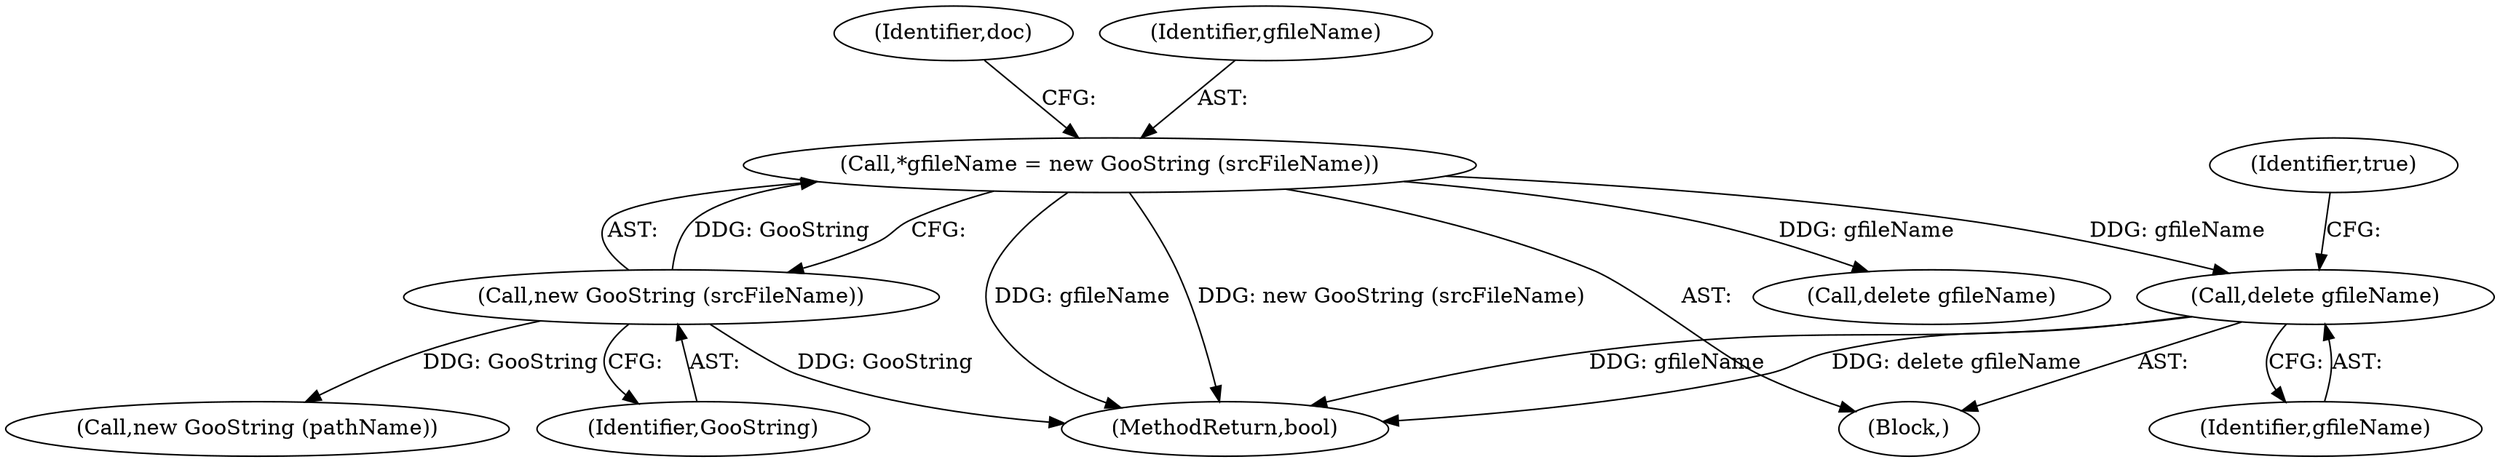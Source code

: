digraph "0_poppler_b8682d868ddf7f741e93b791588af0932893f95c@API" {
"1000218" [label="(Call,delete gfileName)"];
"1000106" [label="(Call,*gfileName = new GooString (srcFileName))"];
"1000108" [label="(Call,new GooString (srcFileName))"];
"1000109" [label="(Identifier,GooString)"];
"1000219" [label="(Identifier,gfileName)"];
"1000218" [label="(Call,delete gfileName)"];
"1000106" [label="(Call,*gfileName = new GooString (srcFileName))"];
"1000212" [label="(Call,delete gfileName)"];
"1000112" [label="(Identifier,doc)"];
"1000222" [label="(MethodReturn,bool)"];
"1000197" [label="(Call,new GooString (pathName))"];
"1000108" [label="(Call,new GooString (srcFileName))"];
"1000103" [label="(Block,)"];
"1000221" [label="(Identifier,true)"];
"1000107" [label="(Identifier,gfileName)"];
"1000218" -> "1000103"  [label="AST: "];
"1000218" -> "1000219"  [label="CFG: "];
"1000219" -> "1000218"  [label="AST: "];
"1000221" -> "1000218"  [label="CFG: "];
"1000218" -> "1000222"  [label="DDG: gfileName"];
"1000218" -> "1000222"  [label="DDG: delete gfileName"];
"1000106" -> "1000218"  [label="DDG: gfileName"];
"1000106" -> "1000103"  [label="AST: "];
"1000106" -> "1000108"  [label="CFG: "];
"1000107" -> "1000106"  [label="AST: "];
"1000108" -> "1000106"  [label="AST: "];
"1000112" -> "1000106"  [label="CFG: "];
"1000106" -> "1000222"  [label="DDG: new GooString (srcFileName)"];
"1000106" -> "1000222"  [label="DDG: gfileName"];
"1000108" -> "1000106"  [label="DDG: GooString"];
"1000106" -> "1000212"  [label="DDG: gfileName"];
"1000108" -> "1000109"  [label="CFG: "];
"1000109" -> "1000108"  [label="AST: "];
"1000108" -> "1000222"  [label="DDG: GooString"];
"1000108" -> "1000197"  [label="DDG: GooString"];
}
